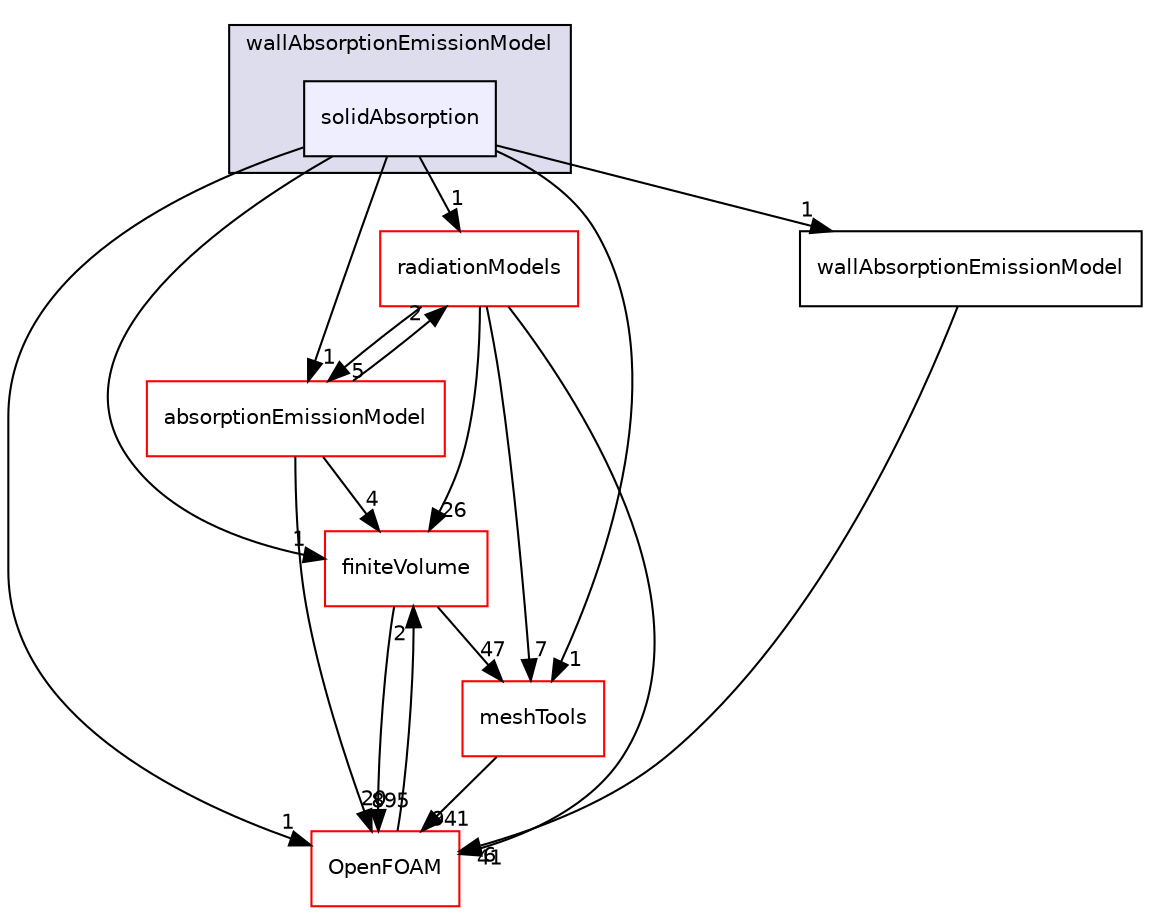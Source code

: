digraph "src/thermophysicalModels/radiation/submodels/wallAbsorptionEmissionModel/solidAbsorption" {
  bgcolor=transparent;
  compound=true
  node [ fontsize="10", fontname="Helvetica"];
  edge [ labelfontsize="10", labelfontname="Helvetica"];
  subgraph clusterdir_b525c3eb42e138dc1fd17faa338b1ebc {
    graph [ bgcolor="#ddddee", pencolor="black", label="wallAbsorptionEmissionModel" fontname="Helvetica", fontsize="10", URL="dir_b525c3eb42e138dc1fd17faa338b1ebc.html"]
  dir_feb59434720a6318ac80f4c077cf9673 [shape=box, label="solidAbsorption", style="filled", fillcolor="#eeeeff", pencolor="black", URL="dir_feb59434720a6318ac80f4c077cf9673.html"];
  }
  dir_9bd15774b555cf7259a6fa18f99fe99b [shape=box label="finiteVolume" color="red" URL="dir_9bd15774b555cf7259a6fa18f99fe99b.html"];
  dir_ae30ad0bef50cf391b24c614251bb9fd [shape=box label="meshTools" color="red" URL="dir_ae30ad0bef50cf391b24c614251bb9fd.html"];
  dir_23cbc874b5ea49089939faa93b6f03ce [shape=box label="radiationModels" color="red" URL="dir_23cbc874b5ea49089939faa93b6f03ce.html"];
  dir_bb9656656dad53dce946416d26f2bcdd [shape=box label="wallAbsorptionEmissionModel" URL="dir_bb9656656dad53dce946416d26f2bcdd.html"];
  dir_7a64a49595d49a3f5da22def7eeac7d7 [shape=box label="absorptionEmissionModel" color="red" URL="dir_7a64a49595d49a3f5da22def7eeac7d7.html"];
  dir_c5473ff19b20e6ec4dfe5c310b3778a8 [shape=box label="OpenFOAM" color="red" URL="dir_c5473ff19b20e6ec4dfe5c310b3778a8.html"];
  dir_9bd15774b555cf7259a6fa18f99fe99b->dir_ae30ad0bef50cf391b24c614251bb9fd [headlabel="47", labeldistance=1.5 headhref="dir_000814_001949.html"];
  dir_9bd15774b555cf7259a6fa18f99fe99b->dir_c5473ff19b20e6ec4dfe5c310b3778a8 [headlabel="895", labeldistance=1.5 headhref="dir_000814_002151.html"];
  dir_ae30ad0bef50cf391b24c614251bb9fd->dir_c5473ff19b20e6ec4dfe5c310b3778a8 [headlabel="941", labeldistance=1.5 headhref="dir_001949_002151.html"];
  dir_23cbc874b5ea49089939faa93b6f03ce->dir_9bd15774b555cf7259a6fa18f99fe99b [headlabel="26", labeldistance=1.5 headhref="dir_003453_000814.html"];
  dir_23cbc874b5ea49089939faa93b6f03ce->dir_ae30ad0bef50cf391b24c614251bb9fd [headlabel="7", labeldistance=1.5 headhref="dir_003453_001949.html"];
  dir_23cbc874b5ea49089939faa93b6f03ce->dir_7a64a49595d49a3f5da22def7eeac7d7 [headlabel="5", labeldistance=1.5 headhref="dir_003453_003745.html"];
  dir_23cbc874b5ea49089939faa93b6f03ce->dir_c5473ff19b20e6ec4dfe5c310b3778a8 [headlabel="41", labeldistance=1.5 headhref="dir_003453_002151.html"];
  dir_bb9656656dad53dce946416d26f2bcdd->dir_c5473ff19b20e6ec4dfe5c310b3778a8 [headlabel="6", labeldistance=1.5 headhref="dir_003774_002151.html"];
  dir_7a64a49595d49a3f5da22def7eeac7d7->dir_9bd15774b555cf7259a6fa18f99fe99b [headlabel="4", labeldistance=1.5 headhref="dir_003745_000814.html"];
  dir_7a64a49595d49a3f5da22def7eeac7d7->dir_23cbc874b5ea49089939faa93b6f03ce [headlabel="2", labeldistance=1.5 headhref="dir_003745_003453.html"];
  dir_7a64a49595d49a3f5da22def7eeac7d7->dir_c5473ff19b20e6ec4dfe5c310b3778a8 [headlabel="20", labeldistance=1.5 headhref="dir_003745_002151.html"];
  dir_feb59434720a6318ac80f4c077cf9673->dir_9bd15774b555cf7259a6fa18f99fe99b [headlabel="1", labeldistance=1.5 headhref="dir_003773_000814.html"];
  dir_feb59434720a6318ac80f4c077cf9673->dir_ae30ad0bef50cf391b24c614251bb9fd [headlabel="1", labeldistance=1.5 headhref="dir_003773_001949.html"];
  dir_feb59434720a6318ac80f4c077cf9673->dir_23cbc874b5ea49089939faa93b6f03ce [headlabel="1", labeldistance=1.5 headhref="dir_003773_003453.html"];
  dir_feb59434720a6318ac80f4c077cf9673->dir_bb9656656dad53dce946416d26f2bcdd [headlabel="1", labeldistance=1.5 headhref="dir_003773_003774.html"];
  dir_feb59434720a6318ac80f4c077cf9673->dir_7a64a49595d49a3f5da22def7eeac7d7 [headlabel="1", labeldistance=1.5 headhref="dir_003773_003745.html"];
  dir_feb59434720a6318ac80f4c077cf9673->dir_c5473ff19b20e6ec4dfe5c310b3778a8 [headlabel="1", labeldistance=1.5 headhref="dir_003773_002151.html"];
  dir_c5473ff19b20e6ec4dfe5c310b3778a8->dir_9bd15774b555cf7259a6fa18f99fe99b [headlabel="2", labeldistance=1.5 headhref="dir_002151_000814.html"];
}
